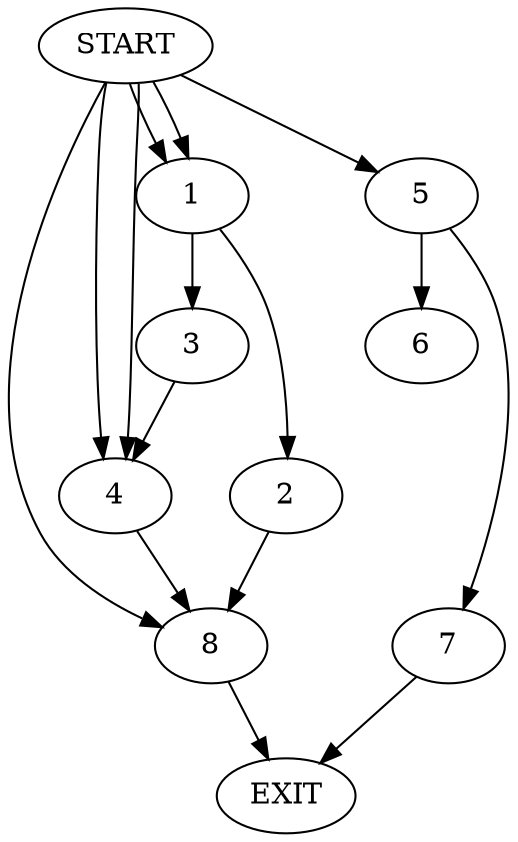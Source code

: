 digraph { 
0 [label="START"];
1;
2;
3;
4;
5;
6;
7;
8;
9[label="EXIT"];
0 -> 8;
0 -> 1;
0:s2 -> 1;
0:s3 -> 4;
0:s4 -> 4;
0:s5 -> 5;
1 -> 2;
1 -> 3;
2 -> 8;
3 -> 4;
4 -> 8;
5 -> 6;
5 -> 7;
7 -> 9;
8 -> 9;
}